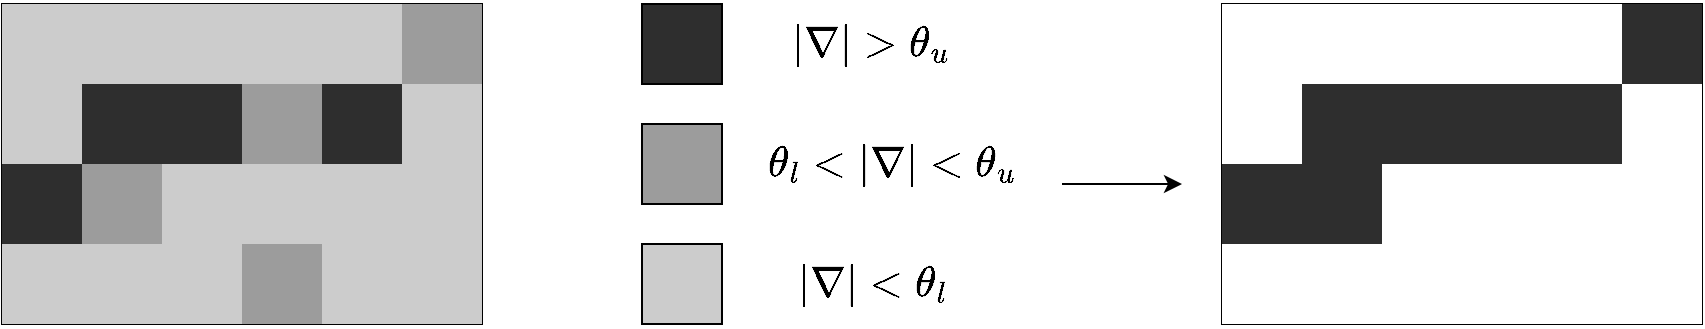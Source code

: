 <mxfile version="14.9.6" type="device"><diagram id="WEvuafgFA3EzwLlKpKXp" name="Page-1"><mxGraphModel dx="782" dy="526" grid="1" gridSize="10" guides="1" tooltips="1" connect="1" arrows="1" fold="1" page="1" pageScale="1" pageWidth="850" pageHeight="1100" math="1" shadow="0"><root><mxCell id="0"/><mxCell id="1" parent="0"/><mxCell id="C1tamiUlS9fOKRhTkRSK-90" value="" style="shape=table;startSize=0;container=1;collapsible=0;childLayout=tableLayout;" vertex="1" parent="1"><mxGeometry x="120" y="160" width="240" height="160" as="geometry"/></mxCell><mxCell id="C1tamiUlS9fOKRhTkRSK-109" style="shape=partialRectangle;collapsible=0;dropTarget=0;pointerEvents=0;fillColor=none;top=0;left=0;bottom=0;right=0;points=[[0,0.5],[1,0.5]];portConstraint=eastwest;" vertex="1" parent="C1tamiUlS9fOKRhTkRSK-90"><mxGeometry width="240" height="40" as="geometry"/></mxCell><mxCell id="C1tamiUlS9fOKRhTkRSK-110" style="shape=partialRectangle;html=1;whiteSpace=wrap;connectable=0;overflow=hidden;top=0;left=0;bottom=0;right=0;pointerEvents=1;fillColor=#CCCCCC;" vertex="1" parent="C1tamiUlS9fOKRhTkRSK-109"><mxGeometry width="40" height="40" as="geometry"/></mxCell><mxCell id="C1tamiUlS9fOKRhTkRSK-111" style="shape=partialRectangle;html=1;whiteSpace=wrap;connectable=0;overflow=hidden;top=0;left=0;bottom=0;right=0;pointerEvents=1;fillColor=#CCCCCC;" vertex="1" parent="C1tamiUlS9fOKRhTkRSK-109"><mxGeometry x="40" width="40" height="40" as="geometry"/></mxCell><mxCell id="C1tamiUlS9fOKRhTkRSK-112" style="shape=partialRectangle;html=1;whiteSpace=wrap;connectable=0;overflow=hidden;top=0;left=0;bottom=0;right=0;pointerEvents=1;fillColor=#CCCCCC;" vertex="1" parent="C1tamiUlS9fOKRhTkRSK-109"><mxGeometry x="80" width="40" height="40" as="geometry"/></mxCell><mxCell id="C1tamiUlS9fOKRhTkRSK-113" style="shape=partialRectangle;html=1;whiteSpace=wrap;connectable=0;overflow=hidden;top=0;left=0;bottom=0;right=0;pointerEvents=1;fillColor=#CCCCCC;" vertex="1" parent="C1tamiUlS9fOKRhTkRSK-109"><mxGeometry x="120" width="40" height="40" as="geometry"/></mxCell><mxCell id="C1tamiUlS9fOKRhTkRSK-114" style="shape=partialRectangle;html=1;whiteSpace=wrap;connectable=0;overflow=hidden;top=0;left=0;bottom=0;right=0;pointerEvents=1;fillColor=#CCCCCC;" vertex="1" parent="C1tamiUlS9fOKRhTkRSK-109"><mxGeometry x="160" width="40" height="40" as="geometry"/></mxCell><mxCell id="C1tamiUlS9fOKRhTkRSK-127" style="shape=partialRectangle;html=1;whiteSpace=wrap;connectable=0;overflow=hidden;top=0;left=0;bottom=0;right=0;pointerEvents=1;fillColor=#9C9C9C;" vertex="1" parent="C1tamiUlS9fOKRhTkRSK-109"><mxGeometry x="200" width="40" height="40" as="geometry"/></mxCell><mxCell id="C1tamiUlS9fOKRhTkRSK-91" value="" style="shape=partialRectangle;collapsible=0;dropTarget=0;pointerEvents=0;fillColor=none;top=0;left=0;bottom=0;right=0;points=[[0,0.5],[1,0.5]];portConstraint=eastwest;" vertex="1" parent="C1tamiUlS9fOKRhTkRSK-90"><mxGeometry y="40" width="240" height="40" as="geometry"/></mxCell><mxCell id="C1tamiUlS9fOKRhTkRSK-92" value="" style="shape=partialRectangle;html=1;whiteSpace=wrap;connectable=0;overflow=hidden;top=0;left=0;bottom=0;right=0;pointerEvents=1;fillColor=#CCCCCC;" vertex="1" parent="C1tamiUlS9fOKRhTkRSK-91"><mxGeometry width="40" height="40" as="geometry"/></mxCell><mxCell id="C1tamiUlS9fOKRhTkRSK-93" value="" style="shape=partialRectangle;html=1;whiteSpace=wrap;connectable=0;overflow=hidden;top=0;left=0;bottom=0;right=0;pointerEvents=1;fillColor=#2E2E2E;" vertex="1" parent="C1tamiUlS9fOKRhTkRSK-91"><mxGeometry x="40" width="40" height="40" as="geometry"/></mxCell><mxCell id="C1tamiUlS9fOKRhTkRSK-103" style="shape=partialRectangle;html=1;whiteSpace=wrap;connectable=0;overflow=hidden;top=0;left=0;bottom=0;right=0;pointerEvents=1;fillColor=#2E2E2E;" vertex="1" parent="C1tamiUlS9fOKRhTkRSK-91"><mxGeometry x="80" width="40" height="40" as="geometry"/></mxCell><mxCell id="C1tamiUlS9fOKRhTkRSK-106" style="shape=partialRectangle;html=1;whiteSpace=wrap;connectable=0;overflow=hidden;top=0;left=0;bottom=0;right=0;pointerEvents=1;fillColor=#9C9C9C;" vertex="1" parent="C1tamiUlS9fOKRhTkRSK-91"><mxGeometry x="120" width="40" height="40" as="geometry"/></mxCell><mxCell id="C1tamiUlS9fOKRhTkRSK-94" value="" style="shape=partialRectangle;html=1;whiteSpace=wrap;connectable=0;overflow=hidden;top=0;left=0;bottom=0;right=0;pointerEvents=1;fillColor=#2E2E2E;" vertex="1" parent="C1tamiUlS9fOKRhTkRSK-91"><mxGeometry x="160" width="40" height="40" as="geometry"/></mxCell><mxCell id="C1tamiUlS9fOKRhTkRSK-128" style="shape=partialRectangle;html=1;whiteSpace=wrap;connectable=0;overflow=hidden;top=0;left=0;bottom=0;right=0;pointerEvents=1;fillColor=#CCCCCC;" vertex="1" parent="C1tamiUlS9fOKRhTkRSK-91"><mxGeometry x="200" width="40" height="40" as="geometry"/></mxCell><mxCell id="C1tamiUlS9fOKRhTkRSK-95" value="" style="shape=partialRectangle;collapsible=0;dropTarget=0;pointerEvents=0;fillColor=none;top=0;left=0;bottom=0;right=0;points=[[0,0.5],[1,0.5]];portConstraint=eastwest;" vertex="1" parent="C1tamiUlS9fOKRhTkRSK-90"><mxGeometry y="80" width="240" height="40" as="geometry"/></mxCell><mxCell id="C1tamiUlS9fOKRhTkRSK-96" value="" style="shape=partialRectangle;html=1;whiteSpace=wrap;connectable=0;overflow=hidden;top=0;left=0;bottom=0;right=0;pointerEvents=1;fillColor=#2E2E2E;" vertex="1" parent="C1tamiUlS9fOKRhTkRSK-95"><mxGeometry width="40" height="40" as="geometry"/></mxCell><mxCell id="C1tamiUlS9fOKRhTkRSK-97" value="" style="shape=partialRectangle;html=1;whiteSpace=wrap;connectable=0;overflow=hidden;top=0;left=0;bottom=0;right=0;pointerEvents=1;fillColor=#9C9C9C;" vertex="1" parent="C1tamiUlS9fOKRhTkRSK-95"><mxGeometry x="40" width="40" height="40" as="geometry"/></mxCell><mxCell id="C1tamiUlS9fOKRhTkRSK-104" style="shape=partialRectangle;html=1;whiteSpace=wrap;connectable=0;overflow=hidden;top=0;left=0;bottom=0;right=0;pointerEvents=1;fillColor=#CCCCCC;" vertex="1" parent="C1tamiUlS9fOKRhTkRSK-95"><mxGeometry x="80" width="40" height="40" as="geometry"/></mxCell><mxCell id="C1tamiUlS9fOKRhTkRSK-107" style="shape=partialRectangle;html=1;whiteSpace=wrap;connectable=0;overflow=hidden;top=0;left=0;bottom=0;right=0;pointerEvents=1;fillColor=#CCCCCC;" vertex="1" parent="C1tamiUlS9fOKRhTkRSK-95"><mxGeometry x="120" width="40" height="40" as="geometry"/></mxCell><mxCell id="C1tamiUlS9fOKRhTkRSK-98" value="" style="shape=partialRectangle;html=1;whiteSpace=wrap;connectable=0;overflow=hidden;top=0;left=0;bottom=0;right=0;pointerEvents=1;fillColor=#CCCCCC;" vertex="1" parent="C1tamiUlS9fOKRhTkRSK-95"><mxGeometry x="160" width="40" height="40" as="geometry"/></mxCell><mxCell id="C1tamiUlS9fOKRhTkRSK-129" style="shape=partialRectangle;html=1;whiteSpace=wrap;connectable=0;overflow=hidden;top=0;left=0;bottom=0;right=0;pointerEvents=1;fillColor=#CCCCCC;" vertex="1" parent="C1tamiUlS9fOKRhTkRSK-95"><mxGeometry x="200" width="40" height="40" as="geometry"/></mxCell><mxCell id="C1tamiUlS9fOKRhTkRSK-99" value="" style="shape=partialRectangle;collapsible=0;dropTarget=0;pointerEvents=0;fillColor=none;top=0;left=0;bottom=0;right=0;points=[[0,0.5],[1,0.5]];portConstraint=eastwest;" vertex="1" parent="C1tamiUlS9fOKRhTkRSK-90"><mxGeometry y="120" width="240" height="40" as="geometry"/></mxCell><mxCell id="C1tamiUlS9fOKRhTkRSK-100" value="" style="shape=partialRectangle;html=1;whiteSpace=wrap;connectable=0;overflow=hidden;top=0;left=0;bottom=0;right=0;pointerEvents=1;fillColor=#CCCCCC;" vertex="1" parent="C1tamiUlS9fOKRhTkRSK-99"><mxGeometry width="40" height="40" as="geometry"/></mxCell><mxCell id="C1tamiUlS9fOKRhTkRSK-101" value="" style="shape=partialRectangle;html=1;whiteSpace=wrap;connectable=0;overflow=hidden;top=0;left=0;bottom=0;right=0;pointerEvents=1;fillColor=#CCCCCC;" vertex="1" parent="C1tamiUlS9fOKRhTkRSK-99"><mxGeometry x="40" width="40" height="40" as="geometry"/></mxCell><mxCell id="C1tamiUlS9fOKRhTkRSK-105" style="shape=partialRectangle;html=1;whiteSpace=wrap;connectable=0;overflow=hidden;top=0;left=0;bottom=0;right=0;pointerEvents=1;fillColor=#CCCCCC;" vertex="1" parent="C1tamiUlS9fOKRhTkRSK-99"><mxGeometry x="80" width="40" height="40" as="geometry"/></mxCell><mxCell id="C1tamiUlS9fOKRhTkRSK-108" style="shape=partialRectangle;html=1;whiteSpace=wrap;connectable=0;overflow=hidden;top=0;left=0;bottom=0;right=0;pointerEvents=1;fillColor=#9C9C9C;" vertex="1" parent="C1tamiUlS9fOKRhTkRSK-99"><mxGeometry x="120" width="40" height="40" as="geometry"/></mxCell><mxCell id="C1tamiUlS9fOKRhTkRSK-102" value="" style="shape=partialRectangle;html=1;whiteSpace=wrap;connectable=0;overflow=hidden;top=0;left=0;bottom=0;right=0;pointerEvents=1;fillColor=#CCCCCC;" vertex="1" parent="C1tamiUlS9fOKRhTkRSK-99"><mxGeometry x="160" width="40" height="40" as="geometry"/></mxCell><mxCell id="C1tamiUlS9fOKRhTkRSK-130" style="shape=partialRectangle;html=1;whiteSpace=wrap;connectable=0;overflow=hidden;top=0;left=0;bottom=0;right=0;pointerEvents=1;fillColor=#CCCCCC;" vertex="1" parent="C1tamiUlS9fOKRhTkRSK-99"><mxGeometry x="200" width="40" height="40" as="geometry"/></mxCell><mxCell id="C1tamiUlS9fOKRhTkRSK-131" value="" style="rounded=0;whiteSpace=wrap;html=1;fillColor=#2E2E2E;" vertex="1" parent="1"><mxGeometry x="440" y="160" width="40" height="40" as="geometry"/></mxCell><mxCell id="C1tamiUlS9fOKRhTkRSK-132" value="" style="rounded=0;whiteSpace=wrap;html=1;fillColor=#9C9C9C;" vertex="1" parent="1"><mxGeometry x="440" y="220" width="40" height="40" as="geometry"/></mxCell><mxCell id="C1tamiUlS9fOKRhTkRSK-133" value="" style="rounded=0;whiteSpace=wrap;html=1;fillColor=#CCCCCC;" vertex="1" parent="1"><mxGeometry x="440" y="280" width="40" height="40" as="geometry"/></mxCell><mxCell id="C1tamiUlS9fOKRhTkRSK-134" value="$$|\nabla| &amp;gt; \theta_u$$" style="text;html=1;strokeColor=none;fillColor=none;align=center;verticalAlign=middle;whiteSpace=wrap;rounded=0;fontSize=18;" vertex="1" parent="1"><mxGeometry x="490" y="170" width="130" height="20" as="geometry"/></mxCell><mxCell id="C1tamiUlS9fOKRhTkRSK-135" value="$$\theta_l &amp;lt; |\nabla| &amp;lt; \theta_u$$" style="text;html=1;strokeColor=none;fillColor=none;align=center;verticalAlign=middle;whiteSpace=wrap;rounded=0;fontSize=18;" vertex="1" parent="1"><mxGeometry x="490" y="230" width="150" height="20" as="geometry"/></mxCell><mxCell id="C1tamiUlS9fOKRhTkRSK-136" value="$$|\nabla| &amp;lt; \theta_l$$" style="text;html=1;strokeColor=none;fillColor=none;align=center;verticalAlign=middle;whiteSpace=wrap;rounded=0;fontSize=18;" vertex="1" parent="1"><mxGeometry x="490" y="290" width="130" height="20" as="geometry"/></mxCell><mxCell id="C1tamiUlS9fOKRhTkRSK-137" value="" style="shape=table;startSize=0;container=1;collapsible=0;childLayout=tableLayout;" vertex="1" parent="1"><mxGeometry x="730" y="160" width="240" height="160" as="geometry"/></mxCell><mxCell id="C1tamiUlS9fOKRhTkRSK-138" style="shape=partialRectangle;collapsible=0;dropTarget=0;pointerEvents=0;fillColor=none;top=0;left=0;bottom=0;right=0;points=[[0,0.5],[1,0.5]];portConstraint=eastwest;" vertex="1" parent="C1tamiUlS9fOKRhTkRSK-137"><mxGeometry width="240" height="40" as="geometry"/></mxCell><mxCell id="C1tamiUlS9fOKRhTkRSK-139" style="shape=partialRectangle;html=1;whiteSpace=wrap;connectable=0;overflow=hidden;top=0;left=0;bottom=0;right=0;pointerEvents=1;fillColor=#FFFFFF;" vertex="1" parent="C1tamiUlS9fOKRhTkRSK-138"><mxGeometry width="40" height="40" as="geometry"/></mxCell><mxCell id="C1tamiUlS9fOKRhTkRSK-140" style="shape=partialRectangle;html=1;whiteSpace=wrap;connectable=0;overflow=hidden;top=0;left=0;bottom=0;right=0;pointerEvents=1;fillColor=#FFFFFF;" vertex="1" parent="C1tamiUlS9fOKRhTkRSK-138"><mxGeometry x="40" width="40" height="40" as="geometry"/></mxCell><mxCell id="C1tamiUlS9fOKRhTkRSK-141" style="shape=partialRectangle;html=1;whiteSpace=wrap;connectable=0;overflow=hidden;top=0;left=0;bottom=0;right=0;pointerEvents=1;fillColor=#FFFFFF;" vertex="1" parent="C1tamiUlS9fOKRhTkRSK-138"><mxGeometry x="80" width="40" height="40" as="geometry"/></mxCell><mxCell id="C1tamiUlS9fOKRhTkRSK-142" style="shape=partialRectangle;html=1;whiteSpace=wrap;connectable=0;overflow=hidden;top=0;left=0;bottom=0;right=0;pointerEvents=1;fillColor=#FFFFFF;" vertex="1" parent="C1tamiUlS9fOKRhTkRSK-138"><mxGeometry x="120" width="40" height="40" as="geometry"/></mxCell><mxCell id="C1tamiUlS9fOKRhTkRSK-143" style="shape=partialRectangle;html=1;whiteSpace=wrap;connectable=0;overflow=hidden;top=0;left=0;bottom=0;right=0;pointerEvents=1;fillColor=#FFFFFF;" vertex="1" parent="C1tamiUlS9fOKRhTkRSK-138"><mxGeometry x="160" width="40" height="40" as="geometry"/></mxCell><mxCell id="C1tamiUlS9fOKRhTkRSK-144" style="shape=partialRectangle;html=1;whiteSpace=wrap;connectable=0;overflow=hidden;top=0;left=0;bottom=0;right=0;pointerEvents=1;fillColor=#2E2E2E;" vertex="1" parent="C1tamiUlS9fOKRhTkRSK-138"><mxGeometry x="200" width="40" height="40" as="geometry"/></mxCell><mxCell id="C1tamiUlS9fOKRhTkRSK-145" value="" style="shape=partialRectangle;collapsible=0;dropTarget=0;pointerEvents=0;fillColor=none;top=0;left=0;bottom=0;right=0;points=[[0,0.5],[1,0.5]];portConstraint=eastwest;" vertex="1" parent="C1tamiUlS9fOKRhTkRSK-137"><mxGeometry y="40" width="240" height="40" as="geometry"/></mxCell><mxCell id="C1tamiUlS9fOKRhTkRSK-146" value="" style="shape=partialRectangle;html=1;whiteSpace=wrap;connectable=0;overflow=hidden;top=0;left=0;bottom=0;right=0;pointerEvents=1;fillColor=#FFFFFF;" vertex="1" parent="C1tamiUlS9fOKRhTkRSK-145"><mxGeometry width="40" height="40" as="geometry"/></mxCell><mxCell id="C1tamiUlS9fOKRhTkRSK-147" value="" style="shape=partialRectangle;html=1;whiteSpace=wrap;connectable=0;overflow=hidden;top=0;left=0;bottom=0;right=0;pointerEvents=1;fillColor=#2E2E2E;" vertex="1" parent="C1tamiUlS9fOKRhTkRSK-145"><mxGeometry x="40" width="40" height="40" as="geometry"/></mxCell><mxCell id="C1tamiUlS9fOKRhTkRSK-148" style="shape=partialRectangle;html=1;whiteSpace=wrap;connectable=0;overflow=hidden;top=0;left=0;bottom=0;right=0;pointerEvents=1;fillColor=#2E2E2E;" vertex="1" parent="C1tamiUlS9fOKRhTkRSK-145"><mxGeometry x="80" width="40" height="40" as="geometry"/></mxCell><mxCell id="C1tamiUlS9fOKRhTkRSK-149" style="shape=partialRectangle;html=1;whiteSpace=wrap;connectable=0;overflow=hidden;top=0;left=0;bottom=0;right=0;pointerEvents=1;fillColor=#2E2E2E;" vertex="1" parent="C1tamiUlS9fOKRhTkRSK-145"><mxGeometry x="120" width="40" height="40" as="geometry"/></mxCell><mxCell id="C1tamiUlS9fOKRhTkRSK-150" value="" style="shape=partialRectangle;html=1;whiteSpace=wrap;connectable=0;overflow=hidden;top=0;left=0;bottom=0;right=0;pointerEvents=1;fillColor=#2E2E2E;" vertex="1" parent="C1tamiUlS9fOKRhTkRSK-145"><mxGeometry x="160" width="40" height="40" as="geometry"/></mxCell><mxCell id="C1tamiUlS9fOKRhTkRSK-151" style="shape=partialRectangle;html=1;whiteSpace=wrap;connectable=0;overflow=hidden;top=0;left=0;bottom=0;right=0;pointerEvents=1;fillColor=#FFFFFF;" vertex="1" parent="C1tamiUlS9fOKRhTkRSK-145"><mxGeometry x="200" width="40" height="40" as="geometry"/></mxCell><mxCell id="C1tamiUlS9fOKRhTkRSK-152" value="" style="shape=partialRectangle;collapsible=0;dropTarget=0;pointerEvents=0;fillColor=none;top=0;left=0;bottom=0;right=0;points=[[0,0.5],[1,0.5]];portConstraint=eastwest;" vertex="1" parent="C1tamiUlS9fOKRhTkRSK-137"><mxGeometry y="80" width="240" height="40" as="geometry"/></mxCell><mxCell id="C1tamiUlS9fOKRhTkRSK-153" value="" style="shape=partialRectangle;html=1;whiteSpace=wrap;connectable=0;overflow=hidden;top=0;left=0;bottom=0;right=0;pointerEvents=1;fillColor=#2E2E2E;" vertex="1" parent="C1tamiUlS9fOKRhTkRSK-152"><mxGeometry width="40" height="40" as="geometry"/></mxCell><mxCell id="C1tamiUlS9fOKRhTkRSK-154" value="" style="shape=partialRectangle;html=1;whiteSpace=wrap;connectable=0;overflow=hidden;top=0;left=0;bottom=0;right=0;pointerEvents=1;fillColor=#2E2E2E;" vertex="1" parent="C1tamiUlS9fOKRhTkRSK-152"><mxGeometry x="40" width="40" height="40" as="geometry"/></mxCell><mxCell id="C1tamiUlS9fOKRhTkRSK-155" style="shape=partialRectangle;html=1;whiteSpace=wrap;connectable=0;overflow=hidden;top=0;left=0;bottom=0;right=0;pointerEvents=1;fillColor=#FFFFFF;" vertex="1" parent="C1tamiUlS9fOKRhTkRSK-152"><mxGeometry x="80" width="40" height="40" as="geometry"/></mxCell><mxCell id="C1tamiUlS9fOKRhTkRSK-156" style="shape=partialRectangle;html=1;whiteSpace=wrap;connectable=0;overflow=hidden;top=0;left=0;bottom=0;right=0;pointerEvents=1;fillColor=#FFFFFF;" vertex="1" parent="C1tamiUlS9fOKRhTkRSK-152"><mxGeometry x="120" width="40" height="40" as="geometry"/></mxCell><mxCell id="C1tamiUlS9fOKRhTkRSK-157" value="" style="shape=partialRectangle;html=1;whiteSpace=wrap;connectable=0;overflow=hidden;top=0;left=0;bottom=0;right=0;pointerEvents=1;fillColor=#FFFFFF;" vertex="1" parent="C1tamiUlS9fOKRhTkRSK-152"><mxGeometry x="160" width="40" height="40" as="geometry"/></mxCell><mxCell id="C1tamiUlS9fOKRhTkRSK-158" style="shape=partialRectangle;html=1;whiteSpace=wrap;connectable=0;overflow=hidden;top=0;left=0;bottom=0;right=0;pointerEvents=1;fillColor=#FFFFFF;" vertex="1" parent="C1tamiUlS9fOKRhTkRSK-152"><mxGeometry x="200" width="40" height="40" as="geometry"/></mxCell><mxCell id="C1tamiUlS9fOKRhTkRSK-159" value="" style="shape=partialRectangle;collapsible=0;dropTarget=0;pointerEvents=0;fillColor=none;top=0;left=0;bottom=0;right=0;points=[[0,0.5],[1,0.5]];portConstraint=eastwest;" vertex="1" parent="C1tamiUlS9fOKRhTkRSK-137"><mxGeometry y="120" width="240" height="40" as="geometry"/></mxCell><mxCell id="C1tamiUlS9fOKRhTkRSK-160" value="" style="shape=partialRectangle;html=1;whiteSpace=wrap;connectable=0;overflow=hidden;top=0;left=0;bottom=0;right=0;pointerEvents=1;fillColor=#FFFFFF;" vertex="1" parent="C1tamiUlS9fOKRhTkRSK-159"><mxGeometry width="40" height="40" as="geometry"/></mxCell><mxCell id="C1tamiUlS9fOKRhTkRSK-161" value="" style="shape=partialRectangle;html=1;whiteSpace=wrap;connectable=0;overflow=hidden;top=0;left=0;bottom=0;right=0;pointerEvents=1;fillColor=#FFFFFF;" vertex="1" parent="C1tamiUlS9fOKRhTkRSK-159"><mxGeometry x="40" width="40" height="40" as="geometry"/></mxCell><mxCell id="C1tamiUlS9fOKRhTkRSK-162" style="shape=partialRectangle;html=1;whiteSpace=wrap;connectable=0;overflow=hidden;top=0;left=0;bottom=0;right=0;pointerEvents=1;fillColor=#FFFFFF;" vertex="1" parent="C1tamiUlS9fOKRhTkRSK-159"><mxGeometry x="80" width="40" height="40" as="geometry"/></mxCell><mxCell id="C1tamiUlS9fOKRhTkRSK-163" style="shape=partialRectangle;html=1;whiteSpace=wrap;connectable=0;overflow=hidden;top=0;left=0;bottom=0;right=0;pointerEvents=1;fillColor=#FFFFFF;" vertex="1" parent="C1tamiUlS9fOKRhTkRSK-159"><mxGeometry x="120" width="40" height="40" as="geometry"/></mxCell><mxCell id="C1tamiUlS9fOKRhTkRSK-164" value="" style="shape=partialRectangle;html=1;whiteSpace=wrap;connectable=0;overflow=hidden;top=0;left=0;bottom=0;right=0;pointerEvents=1;fillColor=#FFFFFF;" vertex="1" parent="C1tamiUlS9fOKRhTkRSK-159"><mxGeometry x="160" width="40" height="40" as="geometry"/></mxCell><mxCell id="C1tamiUlS9fOKRhTkRSK-165" style="shape=partialRectangle;html=1;whiteSpace=wrap;connectable=0;overflow=hidden;top=0;left=0;bottom=0;right=0;pointerEvents=1;fillColor=#FFFFFF;" vertex="1" parent="C1tamiUlS9fOKRhTkRSK-159"><mxGeometry x="200" width="40" height="40" as="geometry"/></mxCell><mxCell id="C1tamiUlS9fOKRhTkRSK-166" value="" style="endArrow=classic;html=1;fontSize=18;" edge="1" parent="1"><mxGeometry width="50" height="50" relative="1" as="geometry"><mxPoint x="650" y="250" as="sourcePoint"/><mxPoint x="710" y="250" as="targetPoint"/></mxGeometry></mxCell></root></mxGraphModel></diagram></mxfile>